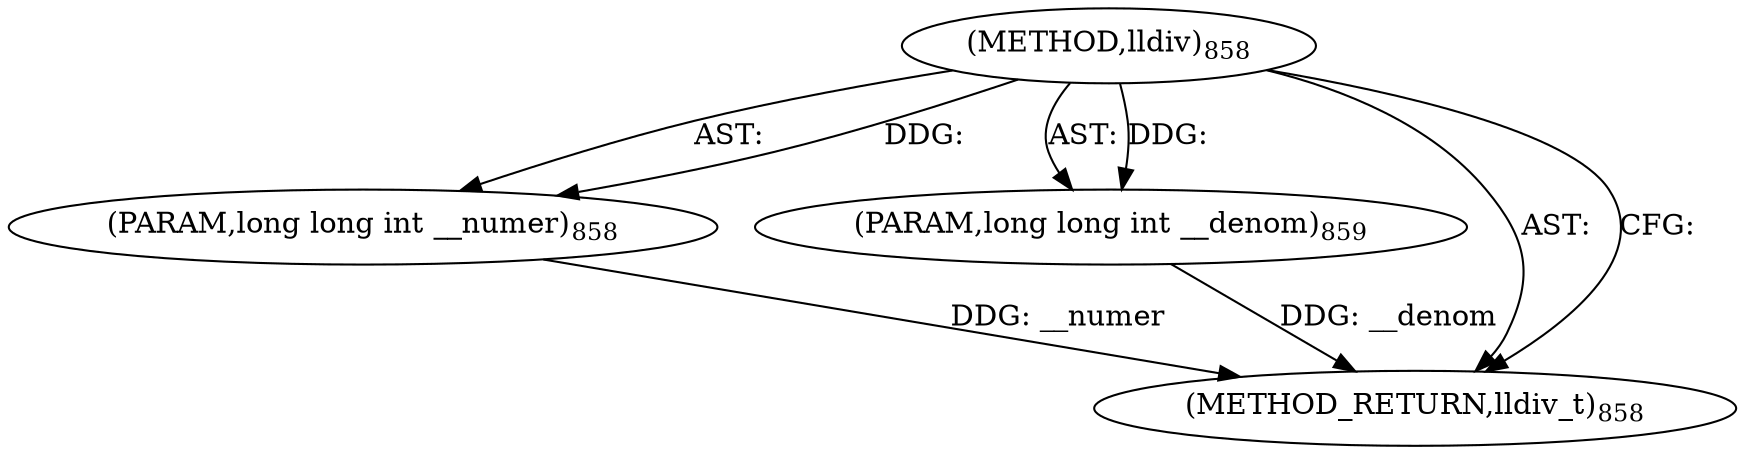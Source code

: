 digraph "lldiv" {  
"21838" [label = <(METHOD,lldiv)<SUB>858</SUB>> ]
"21839" [label = <(PARAM,long long int __numer)<SUB>858</SUB>> ]
"21840" [label = <(PARAM,long long int __denom)<SUB>859</SUB>> ]
"21841" [label = <(METHOD_RETURN,lldiv_t)<SUB>858</SUB>> ]
  "21838" -> "21839"  [ label = "AST: "] 
  "21838" -> "21840"  [ label = "AST: "] 
  "21838" -> "21841"  [ label = "AST: "] 
  "21838" -> "21841"  [ label = "CFG: "] 
  "21839" -> "21841"  [ label = "DDG: __numer"] 
  "21840" -> "21841"  [ label = "DDG: __denom"] 
  "21838" -> "21839"  [ label = "DDG: "] 
  "21838" -> "21840"  [ label = "DDG: "] 
}
